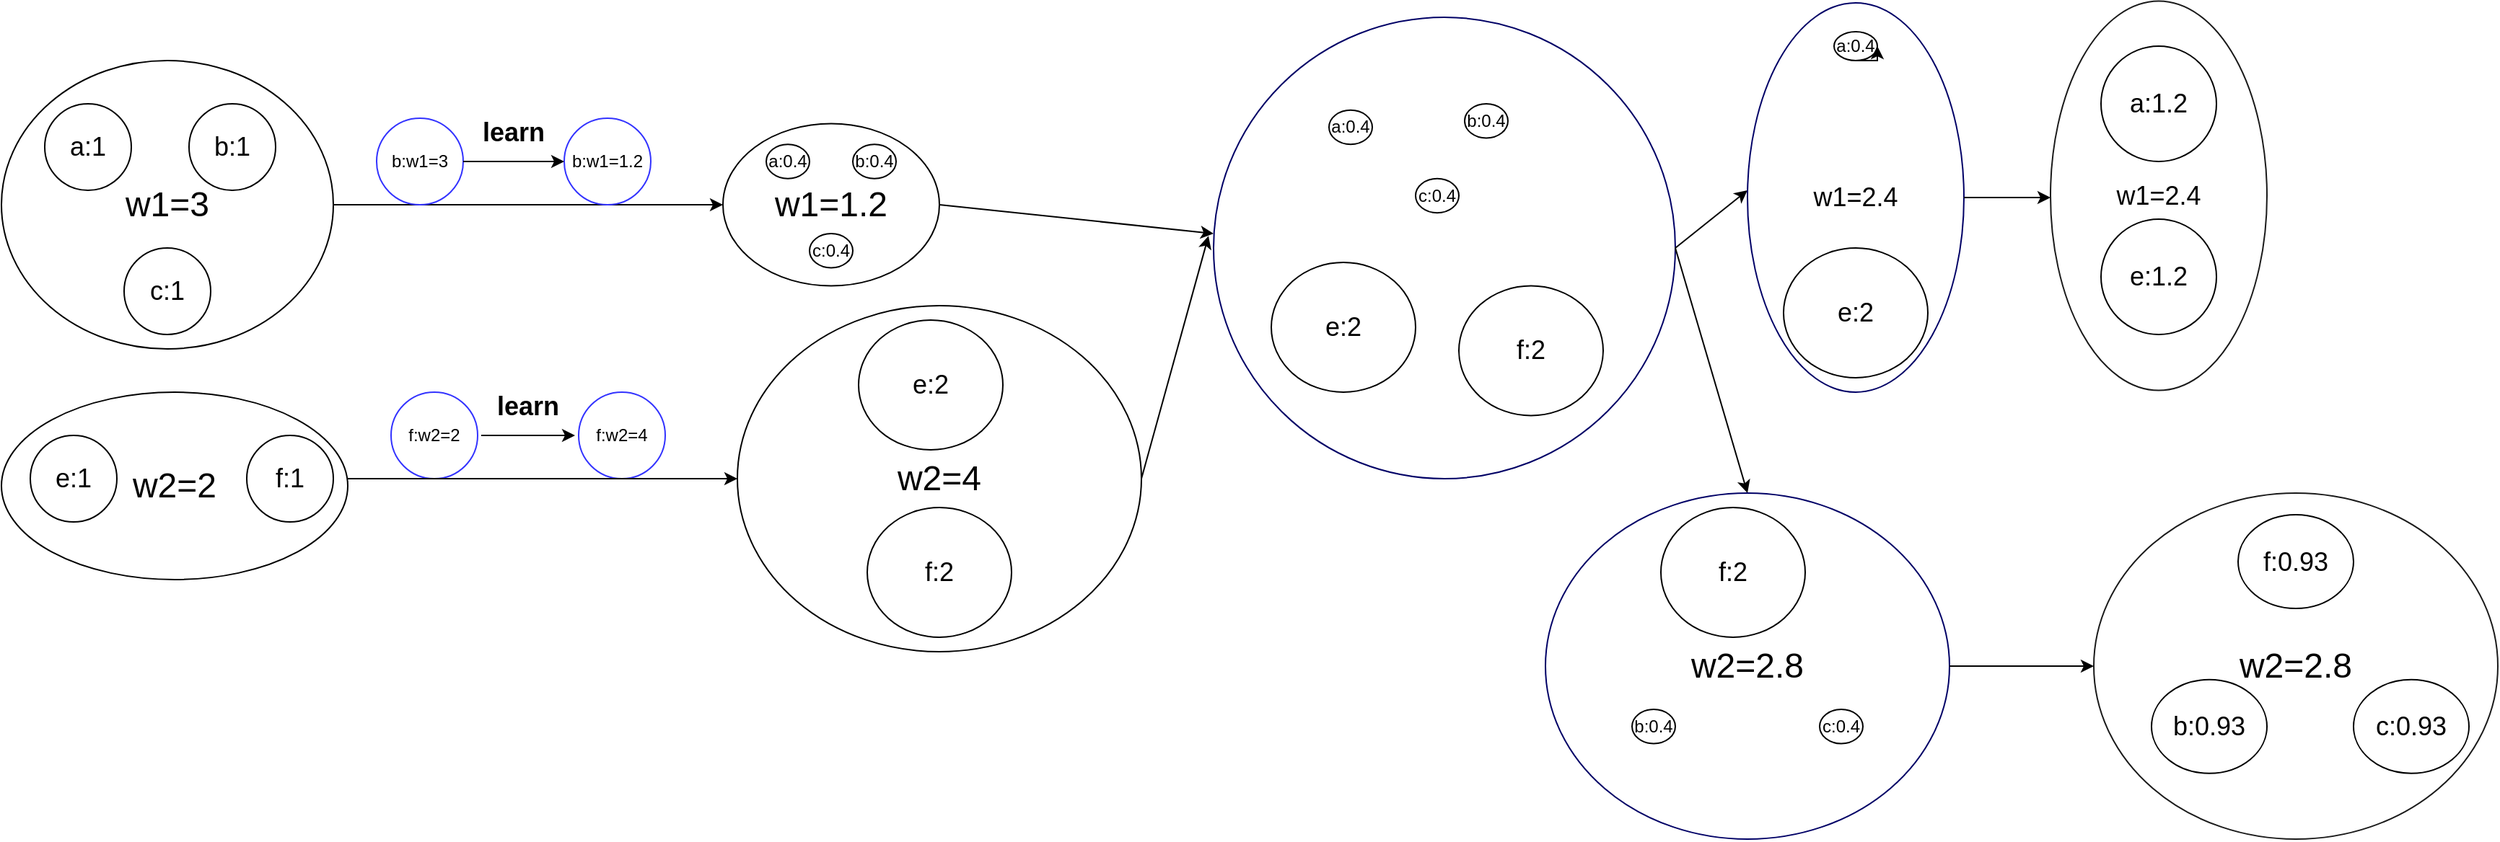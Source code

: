 <mxfile version="13.5.5" type="github">
  <diagram id="1QXgpBts3ycxD1bv0ex4" name="Page-1">
    <mxGraphModel dx="3685" dy="1089" grid="1" gridSize="10" guides="1" tooltips="1" connect="1" arrows="1" fold="1" page="1" pageScale="1" pageWidth="827" pageHeight="1169" math="0" shadow="0">
      <root>
        <mxCell id="0" />
        <mxCell id="1" parent="0" />
        <mxCell id="JD2AeKC1y0bq8nJ1Yv_q-1" value="&lt;font style=&quot;font-size: 24px&quot;&gt;w1=3&lt;/font&gt;" style="ellipse;whiteSpace=wrap;html=1;" vertex="1" parent="1">
          <mxGeometry x="-960" y="380" width="230" height="200" as="geometry" />
        </mxCell>
        <mxCell id="JD2AeKC1y0bq8nJ1Yv_q-3" value="&lt;span style=&quot;font-size: 24px&quot;&gt;w2=2&lt;/span&gt;" style="ellipse;whiteSpace=wrap;html=1;" vertex="1" parent="1">
          <mxGeometry x="-960" y="610" width="240" height="130" as="geometry" />
        </mxCell>
        <mxCell id="JD2AeKC1y0bq8nJ1Yv_q-4" value="&lt;font style=&quot;font-size: 18px&quot;&gt;a:1&lt;/font&gt;" style="ellipse;whiteSpace=wrap;html=1;" vertex="1" parent="1">
          <mxGeometry x="-930" y="410" width="60" height="60" as="geometry" />
        </mxCell>
        <mxCell id="JD2AeKC1y0bq8nJ1Yv_q-10" value="&lt;font style=&quot;font-size: 18px&quot;&gt;c:1&lt;/font&gt;" style="ellipse;whiteSpace=wrap;html=1;" vertex="1" parent="1">
          <mxGeometry x="-875" y="510" width="60" height="60" as="geometry" />
        </mxCell>
        <mxCell id="JD2AeKC1y0bq8nJ1Yv_q-11" value="&lt;font style=&quot;font-size: 18px&quot;&gt;b:1&lt;/font&gt;" style="ellipse;whiteSpace=wrap;html=1;" vertex="1" parent="1">
          <mxGeometry x="-830" y="410" width="60" height="60" as="geometry" />
        </mxCell>
        <mxCell id="JD2AeKC1y0bq8nJ1Yv_q-13" value="&lt;font style=&quot;font-size: 18px&quot;&gt;e:1&lt;/font&gt;" style="ellipse;whiteSpace=wrap;html=1;" vertex="1" parent="1">
          <mxGeometry x="-940" y="640" width="60" height="60" as="geometry" />
        </mxCell>
        <mxCell id="JD2AeKC1y0bq8nJ1Yv_q-14" value="&lt;font style=&quot;font-size: 18px&quot;&gt;f:1&lt;/font&gt;" style="ellipse;whiteSpace=wrap;html=1;" vertex="1" parent="1">
          <mxGeometry x="-790" y="640" width="60" height="60" as="geometry" />
        </mxCell>
        <mxCell id="JD2AeKC1y0bq8nJ1Yv_q-15" value="" style="endArrow=classic;html=1;exitX=1;exitY=0.5;exitDx=0;exitDy=0;" edge="1" parent="1" source="JD2AeKC1y0bq8nJ1Yv_q-1">
          <mxGeometry width="50" height="50" relative="1" as="geometry">
            <mxPoint x="-490" y="640" as="sourcePoint" />
            <mxPoint x="-460" y="480" as="targetPoint" />
          </mxGeometry>
        </mxCell>
        <mxCell id="JD2AeKC1y0bq8nJ1Yv_q-17" value="&lt;font style=&quot;font-size: 12px&quot;&gt;b:w1=3&lt;/font&gt;" style="ellipse;whiteSpace=wrap;html=1;strokeColor=#3333FF;" vertex="1" parent="1">
          <mxGeometry x="-700" y="420" width="60" height="60" as="geometry" />
        </mxCell>
        <mxCell id="JD2AeKC1y0bq8nJ1Yv_q-18" value="&lt;font style=&quot;font-size: 12px&quot;&gt;b:w1=1.2&lt;/font&gt;" style="ellipse;whiteSpace=wrap;html=1;strokeColor=#3333FF;" vertex="1" parent="1">
          <mxGeometry x="-570" y="420" width="60" height="60" as="geometry" />
        </mxCell>
        <mxCell id="JD2AeKC1y0bq8nJ1Yv_q-19" value="" style="endArrow=classic;html=1;exitX=1;exitY=0.5;exitDx=0;exitDy=0;entryX=0;entryY=0.5;entryDx=0;entryDy=0;" edge="1" parent="1" source="JD2AeKC1y0bq8nJ1Yv_q-17" target="JD2AeKC1y0bq8nJ1Yv_q-18">
          <mxGeometry width="50" height="50" relative="1" as="geometry">
            <mxPoint x="-490" y="640" as="sourcePoint" />
            <mxPoint x="-440" y="590" as="targetPoint" />
          </mxGeometry>
        </mxCell>
        <mxCell id="JD2AeKC1y0bq8nJ1Yv_q-20" value="&lt;font style=&quot;font-size: 18px&quot;&gt;&lt;b&gt;learn&lt;/b&gt;&lt;/font&gt;" style="text;html=1;strokeColor=none;fillColor=none;align=center;verticalAlign=middle;whiteSpace=wrap;rounded=0;" vertex="1" parent="1">
          <mxGeometry x="-670" y="410" width="130" height="40" as="geometry" />
        </mxCell>
        <mxCell id="JD2AeKC1y0bq8nJ1Yv_q-22" value="&lt;font style=&quot;font-size: 24px&quot;&gt;w1=1.2&lt;/font&gt;" style="ellipse;whiteSpace=wrap;html=1;" vertex="1" parent="1">
          <mxGeometry x="-460" y="423.75" width="150" height="112.5" as="geometry" />
        </mxCell>
        <mxCell id="JD2AeKC1y0bq8nJ1Yv_q-25" value="&lt;font style=&quot;font-size: 12px&quot;&gt;a:0.4&lt;/font&gt;" style="ellipse;whiteSpace=wrap;html=1;" vertex="1" parent="1">
          <mxGeometry x="-430" y="438.13" width="30" height="23.75" as="geometry" />
        </mxCell>
        <mxCell id="JD2AeKC1y0bq8nJ1Yv_q-26" value="&lt;font style=&quot;font-size: 12px&quot;&gt;b:0.4&lt;/font&gt;" style="ellipse;whiteSpace=wrap;html=1;" vertex="1" parent="1">
          <mxGeometry x="-370" y="438.13" width="30" height="23.75" as="geometry" />
        </mxCell>
        <mxCell id="JD2AeKC1y0bq8nJ1Yv_q-27" value="&lt;font style=&quot;font-size: 12px&quot;&gt;c:0.4&lt;/font&gt;" style="ellipse;whiteSpace=wrap;html=1;" vertex="1" parent="1">
          <mxGeometry x="-400" y="500" width="30" height="23.75" as="geometry" />
        </mxCell>
        <mxCell id="JD2AeKC1y0bq8nJ1Yv_q-28" value="&lt;font style=&quot;font-size: 12px&quot;&gt;f:w2=2&lt;/font&gt;" style="ellipse;whiteSpace=wrap;html=1;strokeColor=#3333FF;" vertex="1" parent="1">
          <mxGeometry x="-690" y="610" width="60" height="60" as="geometry" />
        </mxCell>
        <mxCell id="JD2AeKC1y0bq8nJ1Yv_q-29" value="&lt;font style=&quot;font-size: 18px&quot;&gt;&lt;b&gt;learn&lt;/b&gt;&lt;/font&gt;" style="text;html=1;strokeColor=none;fillColor=none;align=center;verticalAlign=middle;whiteSpace=wrap;rounded=0;" vertex="1" parent="1">
          <mxGeometry x="-660" y="600" width="130" height="40" as="geometry" />
        </mxCell>
        <mxCell id="JD2AeKC1y0bq8nJ1Yv_q-30" value="&lt;font style=&quot;font-size: 12px&quot;&gt;f:w2=4&lt;/font&gt;" style="ellipse;whiteSpace=wrap;html=1;strokeColor=#3333FF;" vertex="1" parent="1">
          <mxGeometry x="-560" y="610" width="60" height="60" as="geometry" />
        </mxCell>
        <mxCell id="JD2AeKC1y0bq8nJ1Yv_q-31" value="" style="endArrow=classic;html=1;exitX=1;exitY=0.5;exitDx=0;exitDy=0;" edge="1" parent="1">
          <mxGeometry width="50" height="50" relative="1" as="geometry">
            <mxPoint x="-720.0" y="670" as="sourcePoint" />
            <mxPoint x="-450" y="670" as="targetPoint" />
          </mxGeometry>
        </mxCell>
        <mxCell id="JD2AeKC1y0bq8nJ1Yv_q-33" value="" style="endArrow=classic;html=1;exitX=0.25;exitY=1;exitDx=0;exitDy=0;entryX=0.75;entryY=1;entryDx=0;entryDy=0;" edge="1" parent="1" source="JD2AeKC1y0bq8nJ1Yv_q-29" target="JD2AeKC1y0bq8nJ1Yv_q-29">
          <mxGeometry width="50" height="50" relative="1" as="geometry">
            <mxPoint x="-580" y="580" as="sourcePoint" />
            <mxPoint x="-530" y="530" as="targetPoint" />
          </mxGeometry>
        </mxCell>
        <mxCell id="JD2AeKC1y0bq8nJ1Yv_q-34" value="&lt;font style=&quot;font-size: 24px&quot;&gt;w2=4&lt;/font&gt;" style="ellipse;whiteSpace=wrap;html=1;" vertex="1" parent="1">
          <mxGeometry x="-450" y="550" width="280" height="240" as="geometry" />
        </mxCell>
        <mxCell id="JD2AeKC1y0bq8nJ1Yv_q-35" value="&lt;font style=&quot;font-size: 18px&quot;&gt;e:2&lt;/font&gt;" style="ellipse;whiteSpace=wrap;html=1;" vertex="1" parent="1">
          <mxGeometry x="-366" y="560" width="100" height="90" as="geometry" />
        </mxCell>
        <mxCell id="JD2AeKC1y0bq8nJ1Yv_q-36" value="&lt;font style=&quot;font-size: 18px&quot;&gt;f:2&lt;/font&gt;" style="ellipse;whiteSpace=wrap;html=1;" vertex="1" parent="1">
          <mxGeometry x="-360" y="690" width="100" height="90" as="geometry" />
        </mxCell>
        <mxCell id="JD2AeKC1y0bq8nJ1Yv_q-39" value="" style="endArrow=classic;html=1;exitX=1;exitY=0.5;exitDx=0;exitDy=0;" edge="1" parent="1" source="JD2AeKC1y0bq8nJ1Yv_q-22">
          <mxGeometry width="50" height="50" relative="1" as="geometry">
            <mxPoint x="-430" y="540" as="sourcePoint" />
            <mxPoint x="-120" y="500" as="targetPoint" />
          </mxGeometry>
        </mxCell>
        <mxCell id="JD2AeKC1y0bq8nJ1Yv_q-41" value="" style="endArrow=classic;html=1;exitX=1;exitY=0.5;exitDx=0;exitDy=0;entryX=-0.011;entryY=0.474;entryDx=0;entryDy=0;entryPerimeter=0;" edge="1" parent="1" source="JD2AeKC1y0bq8nJ1Yv_q-34" target="JD2AeKC1y0bq8nJ1Yv_q-42">
          <mxGeometry width="50" height="50" relative="1" as="geometry">
            <mxPoint x="-430" y="540" as="sourcePoint" />
            <mxPoint x="-120" y="520" as="targetPoint" />
          </mxGeometry>
        </mxCell>
        <mxCell id="JD2AeKC1y0bq8nJ1Yv_q-42" value="" style="ellipse;whiteSpace=wrap;html=1;aspect=fixed;strokeColor=#000066;" vertex="1" parent="1">
          <mxGeometry x="-120" y="350" width="320" height="320" as="geometry" />
        </mxCell>
        <mxCell id="JD2AeKC1y0bq8nJ1Yv_q-43" value="&lt;font style=&quot;font-size: 12px&quot;&gt;a:0.4&lt;/font&gt;" style="ellipse;whiteSpace=wrap;html=1;" vertex="1" parent="1">
          <mxGeometry x="-40" y="414.38" width="30" height="23.75" as="geometry" />
        </mxCell>
        <mxCell id="JD2AeKC1y0bq8nJ1Yv_q-44" value="&lt;font style=&quot;font-size: 12px&quot;&gt;b:0.4&lt;/font&gt;" style="ellipse;whiteSpace=wrap;html=1;" vertex="1" parent="1">
          <mxGeometry x="54" y="410" width="30" height="23.75" as="geometry" />
        </mxCell>
        <mxCell id="JD2AeKC1y0bq8nJ1Yv_q-45" value="&lt;font style=&quot;font-size: 12px&quot;&gt;c:0.4&lt;/font&gt;" style="ellipse;whiteSpace=wrap;html=1;" vertex="1" parent="1">
          <mxGeometry x="20" y="461.88" width="30" height="23.75" as="geometry" />
        </mxCell>
        <mxCell id="JD2AeKC1y0bq8nJ1Yv_q-46" value="&lt;font style=&quot;font-size: 18px&quot;&gt;e:2&lt;/font&gt;" style="ellipse;whiteSpace=wrap;html=1;" vertex="1" parent="1">
          <mxGeometry x="-80" y="520" width="100" height="90" as="geometry" />
        </mxCell>
        <mxCell id="JD2AeKC1y0bq8nJ1Yv_q-47" value="&lt;font style=&quot;font-size: 18px&quot;&gt;f:2&lt;/font&gt;" style="ellipse;whiteSpace=wrap;html=1;" vertex="1" parent="1">
          <mxGeometry x="50" y="536.25" width="100" height="90" as="geometry" />
        </mxCell>
        <mxCell id="JD2AeKC1y0bq8nJ1Yv_q-48" value="" style="endArrow=classic;html=1;exitX=1;exitY=0.5;exitDx=0;exitDy=0;" edge="1" parent="1" source="JD2AeKC1y0bq8nJ1Yv_q-42">
          <mxGeometry width="50" height="50" relative="1" as="geometry">
            <mxPoint x="-280" y="520" as="sourcePoint" />
            <mxPoint x="250" y="470" as="targetPoint" />
          </mxGeometry>
        </mxCell>
        <mxCell id="JD2AeKC1y0bq8nJ1Yv_q-49" value="" style="endArrow=classic;html=1;exitX=1;exitY=0.5;exitDx=0;exitDy=0;" edge="1" parent="1" source="JD2AeKC1y0bq8nJ1Yv_q-42">
          <mxGeometry width="50" height="50" relative="1" as="geometry">
            <mxPoint x="-280" y="520" as="sourcePoint" />
            <mxPoint x="250" y="680" as="targetPoint" />
          </mxGeometry>
        </mxCell>
        <mxCell id="JD2AeKC1y0bq8nJ1Yv_q-50" value="&lt;font style=&quot;font-size: 18px&quot;&gt;w1=2.4&lt;/font&gt;" style="ellipse;whiteSpace=wrap;html=1;strokeColor=#000066;" vertex="1" parent="1">
          <mxGeometry x="250" y="340" width="150" height="270" as="geometry" />
        </mxCell>
        <mxCell id="JD2AeKC1y0bq8nJ1Yv_q-51" value="&lt;font style=&quot;font-size: 12px&quot;&gt;a:0.4&lt;/font&gt;" style="ellipse;whiteSpace=wrap;html=1;" vertex="1" parent="1">
          <mxGeometry x="310" y="360" width="30" height="20" as="geometry" />
        </mxCell>
        <mxCell id="JD2AeKC1y0bq8nJ1Yv_q-52" value="&lt;font style=&quot;font-size: 18px&quot;&gt;e:2&lt;/font&gt;" style="ellipse;whiteSpace=wrap;html=1;" vertex="1" parent="1">
          <mxGeometry x="275" y="510" width="100" height="90" as="geometry" />
        </mxCell>
        <mxCell id="JD2AeKC1y0bq8nJ1Yv_q-54" style="edgeStyle=orthogonalEdgeStyle;rounded=0;orthogonalLoop=1;jettySize=auto;html=1;exitX=0.5;exitY=1;exitDx=0;exitDy=0;entryX=1;entryY=0.5;entryDx=0;entryDy=0;" edge="1" parent="1" source="JD2AeKC1y0bq8nJ1Yv_q-51" target="JD2AeKC1y0bq8nJ1Yv_q-51">
          <mxGeometry relative="1" as="geometry" />
        </mxCell>
        <mxCell id="JD2AeKC1y0bq8nJ1Yv_q-59" value="&lt;font style=&quot;font-size: 24px&quot;&gt;w2=2.8&lt;/font&gt;" style="ellipse;whiteSpace=wrap;html=1;strokeColor=#000066;" vertex="1" parent="1">
          <mxGeometry x="110" y="680" width="280" height="240" as="geometry" />
        </mxCell>
        <mxCell id="JD2AeKC1y0bq8nJ1Yv_q-60" value="&lt;font style=&quot;font-size: 18px&quot;&gt;f:2&lt;/font&gt;" style="ellipse;whiteSpace=wrap;html=1;" vertex="1" parent="1">
          <mxGeometry x="190" y="690" width="100" height="90" as="geometry" />
        </mxCell>
        <mxCell id="JD2AeKC1y0bq8nJ1Yv_q-61" value="&lt;font style=&quot;font-size: 12px&quot;&gt;b:0.4&lt;/font&gt;" style="ellipse;whiteSpace=wrap;html=1;" vertex="1" parent="1">
          <mxGeometry x="170" y="830" width="30" height="23.75" as="geometry" />
        </mxCell>
        <mxCell id="JD2AeKC1y0bq8nJ1Yv_q-62" value="&lt;font style=&quot;font-size: 12px&quot;&gt;c:0.4&lt;/font&gt;" style="ellipse;whiteSpace=wrap;html=1;" vertex="1" parent="1">
          <mxGeometry x="300" y="830" width="30" height="23.75" as="geometry" />
        </mxCell>
        <mxCell id="JD2AeKC1y0bq8nJ1Yv_q-64" value="" style="endArrow=classic;html=1;exitX=1;exitY=0.5;exitDx=0;exitDy=0;" edge="1" parent="1" source="JD2AeKC1y0bq8nJ1Yv_q-50">
          <mxGeometry width="50" height="50" relative="1" as="geometry">
            <mxPoint x="270" y="440" as="sourcePoint" />
            <mxPoint x="460" y="475" as="targetPoint" />
          </mxGeometry>
        </mxCell>
        <mxCell id="JD2AeKC1y0bq8nJ1Yv_q-65" value="" style="endArrow=classic;html=1;entryX=0;entryY=0.5;entryDx=0;entryDy=0;exitX=1;exitY=0.5;exitDx=0;exitDy=0;" edge="1" parent="1" source="JD2AeKC1y0bq8nJ1Yv_q-59" target="JD2AeKC1y0bq8nJ1Yv_q-66">
          <mxGeometry width="50" height="50" relative="1" as="geometry">
            <mxPoint x="420" y="800" as="sourcePoint" />
            <mxPoint x="390" y="800" as="targetPoint" />
          </mxGeometry>
        </mxCell>
        <mxCell id="JD2AeKC1y0bq8nJ1Yv_q-66" value="&lt;font style=&quot;font-size: 24px&quot;&gt;w2=2.8&lt;/font&gt;" style="ellipse;whiteSpace=wrap;html=1;strokeColor=#1A1A1A;" vertex="1" parent="1">
          <mxGeometry x="490" y="680" width="280" height="240" as="geometry" />
        </mxCell>
        <mxCell id="JD2AeKC1y0bq8nJ1Yv_q-67" value="&lt;font style=&quot;font-size: 18px&quot;&gt;w1=2.4&lt;/font&gt;" style="ellipse;whiteSpace=wrap;html=1;strokeColor=#1A1A1A;" vertex="1" parent="1">
          <mxGeometry x="460" y="338.76" width="150" height="270" as="geometry" />
        </mxCell>
        <mxCell id="JD2AeKC1y0bq8nJ1Yv_q-68" value="&lt;font style=&quot;font-size: 18px&quot;&gt;a:1.2&lt;/font&gt;" style="ellipse;whiteSpace=wrap;html=1;" vertex="1" parent="1">
          <mxGeometry x="495" y="370" width="80" height="80" as="geometry" />
        </mxCell>
        <mxCell id="JD2AeKC1y0bq8nJ1Yv_q-69" value="&lt;font style=&quot;font-size: 18px&quot;&gt;e:1.2&lt;/font&gt;" style="ellipse;whiteSpace=wrap;html=1;" vertex="1" parent="1">
          <mxGeometry x="495" y="490" width="80" height="80" as="geometry" />
        </mxCell>
        <mxCell id="JD2AeKC1y0bq8nJ1Yv_q-70" value="&lt;font style=&quot;font-size: 18px&quot;&gt;f:0.93&lt;/font&gt;" style="ellipse;whiteSpace=wrap;html=1;" vertex="1" parent="1">
          <mxGeometry x="590" y="695" width="80" height="65" as="geometry" />
        </mxCell>
        <mxCell id="JD2AeKC1y0bq8nJ1Yv_q-71" value="&lt;font style=&quot;font-size: 18px&quot;&gt;b:0.93&lt;/font&gt;" style="ellipse;whiteSpace=wrap;html=1;" vertex="1" parent="1">
          <mxGeometry x="530" y="809.38" width="80" height="65" as="geometry" />
        </mxCell>
        <mxCell id="JD2AeKC1y0bq8nJ1Yv_q-72" value="&lt;font style=&quot;font-size: 18px&quot;&gt;c:0.93&lt;/font&gt;" style="ellipse;whiteSpace=wrap;html=1;" vertex="1" parent="1">
          <mxGeometry x="670" y="809.38" width="80" height="65" as="geometry" />
        </mxCell>
      </root>
    </mxGraphModel>
  </diagram>
</mxfile>
